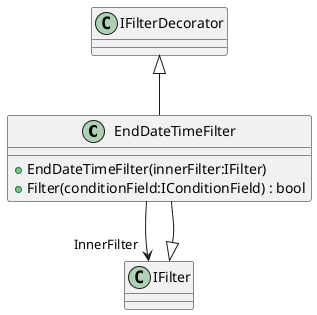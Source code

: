 @startuml
class EndDateTimeFilter {
    + EndDateTimeFilter(innerFilter:IFilter)
    + Filter(conditionField:IConditionField) : bool
}
IFilter <|-- EndDateTimeFilter
IFilterDecorator <|-- EndDateTimeFilter
EndDateTimeFilter --> "InnerFilter" IFilter
@enduml
